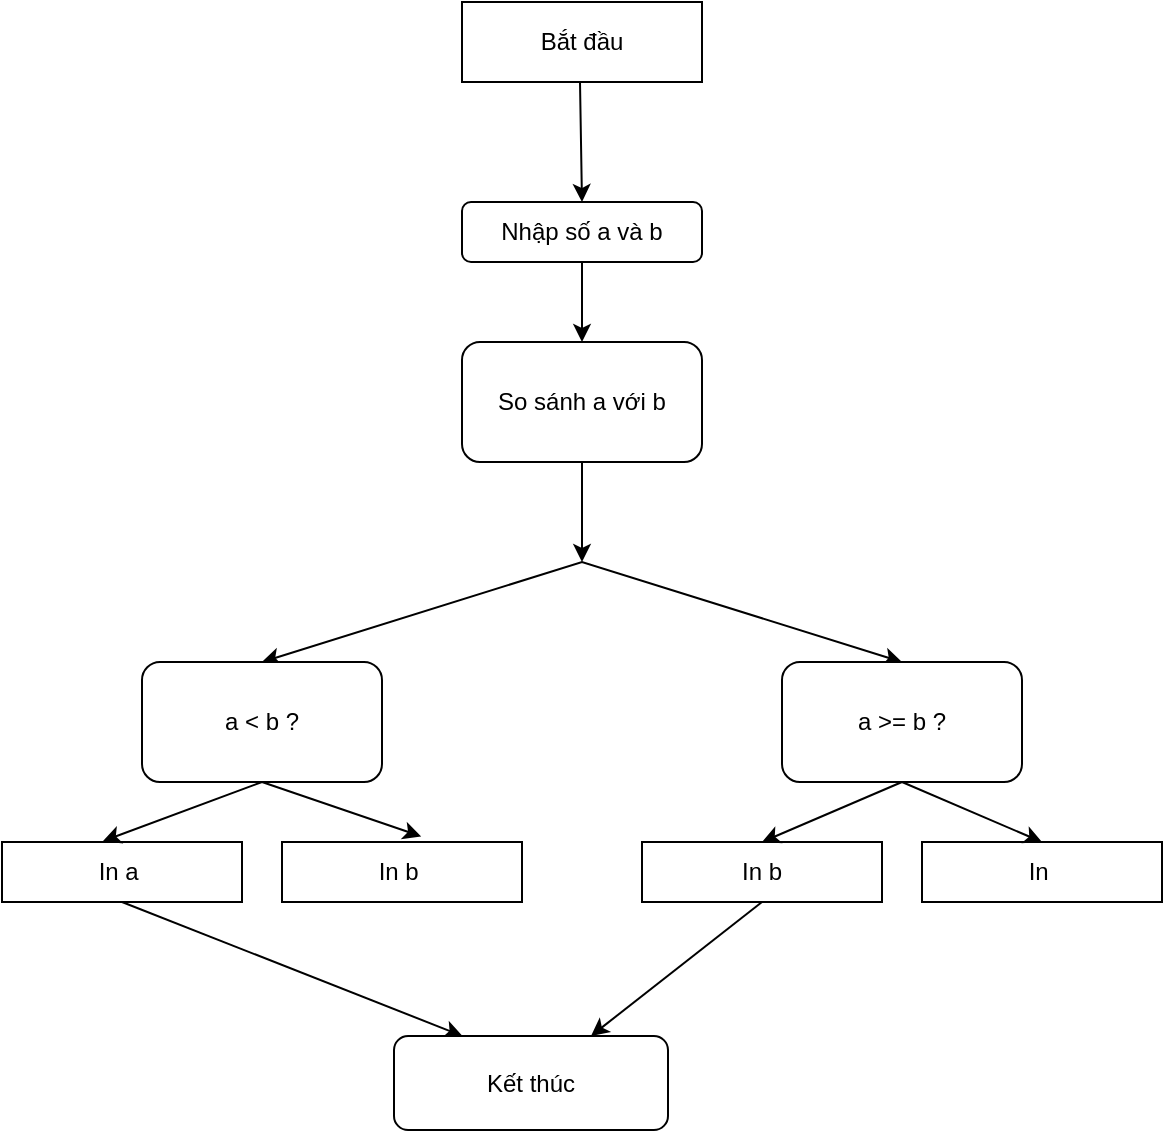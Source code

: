 <mxfile version="24.8.6">
  <diagram name="Trang-1" id="1AcIN_PpJDTRdfSxtxAr">
    <mxGraphModel grid="0" page="1" gridSize="10" guides="1" tooltips="1" connect="1" arrows="1" fold="1" pageScale="1" pageWidth="827" pageHeight="1169" math="0" shadow="0">
      <root>
        <mxCell id="0" />
        <mxCell id="1" parent="0" />
        <mxCell id="GU9HKlkLZ6-QxPpkVGX3-1" value="Bắt đầu" style="rounded=0;whiteSpace=wrap;html=1;" vertex="1" parent="1">
          <mxGeometry x="340" y="80" width="120" height="40" as="geometry" />
        </mxCell>
        <mxCell id="GU9HKlkLZ6-QxPpkVGX3-2" value="Nhập số a và b" style="rounded=1;whiteSpace=wrap;html=1;" vertex="1" parent="1">
          <mxGeometry x="340" y="180" width="120" height="30" as="geometry" />
        </mxCell>
        <mxCell id="GU9HKlkLZ6-QxPpkVGX3-3" value="" style="endArrow=classic;html=1;rounded=0;entryX=0.5;entryY=0;entryDx=0;entryDy=0;" edge="1" parent="1" target="GU9HKlkLZ6-QxPpkVGX3-2">
          <mxGeometry width="50" height="50" relative="1" as="geometry">
            <mxPoint x="400" y="120" as="sourcePoint" />
            <mxPoint x="440" y="130" as="targetPoint" />
            <Array as="points">
              <mxPoint x="399" y="120" />
            </Array>
          </mxGeometry>
        </mxCell>
        <mxCell id="GU9HKlkLZ6-QxPpkVGX3-4" value="So sánh a với b" style="rounded=1;whiteSpace=wrap;html=1;" vertex="1" parent="1">
          <mxGeometry x="340" y="250" width="120" height="60" as="geometry" />
        </mxCell>
        <mxCell id="GU9HKlkLZ6-QxPpkVGX3-5" value="" style="endArrow=classic;html=1;rounded=0;exitX=0.5;exitY=1;exitDx=0;exitDy=0;entryX=0.5;entryY=0;entryDx=0;entryDy=0;" edge="1" parent="1" source="GU9HKlkLZ6-QxPpkVGX3-2" target="GU9HKlkLZ6-QxPpkVGX3-4">
          <mxGeometry width="50" height="50" relative="1" as="geometry">
            <mxPoint x="390" y="300" as="sourcePoint" />
            <mxPoint x="440" y="250" as="targetPoint" />
          </mxGeometry>
        </mxCell>
        <mxCell id="GU9HKlkLZ6-QxPpkVGX3-6" value="" style="endArrow=classic;startArrow=classic;html=1;rounded=0;exitX=0.5;exitY=0;exitDx=0;exitDy=0;entryX=0.5;entryY=0;entryDx=0;entryDy=0;" edge="1" parent="1" source="GU9HKlkLZ6-QxPpkVGX3-8" target="GU9HKlkLZ6-QxPpkVGX3-9">
          <mxGeometry width="50" height="50" relative="1" as="geometry">
            <mxPoint x="330" y="390" as="sourcePoint" />
            <mxPoint x="475" y="390" as="targetPoint" />
            <Array as="points">
              <mxPoint x="400" y="360" />
            </Array>
          </mxGeometry>
        </mxCell>
        <mxCell id="GU9HKlkLZ6-QxPpkVGX3-7" value="" style="endArrow=classic;html=1;rounded=0;exitX=0.5;exitY=1;exitDx=0;exitDy=0;" edge="1" parent="1" source="GU9HKlkLZ6-QxPpkVGX3-4">
          <mxGeometry width="50" height="50" relative="1" as="geometry">
            <mxPoint x="370" y="370" as="sourcePoint" />
            <mxPoint x="400" y="360" as="targetPoint" />
          </mxGeometry>
        </mxCell>
        <mxCell id="GU9HKlkLZ6-QxPpkVGX3-8" value="a &amp;lt; b ?" style="rounded=1;whiteSpace=wrap;html=1;" vertex="1" parent="1">
          <mxGeometry x="180" y="410" width="120" height="60" as="geometry" />
        </mxCell>
        <mxCell id="GU9HKlkLZ6-QxPpkVGX3-9" value="a &amp;gt;= b ?" style="rounded=1;whiteSpace=wrap;html=1;" vertex="1" parent="1">
          <mxGeometry x="500" y="410" width="120" height="60" as="geometry" />
        </mxCell>
        <mxCell id="GU9HKlkLZ6-QxPpkVGX3-10" value="In a&amp;nbsp;" style="rounded=0;whiteSpace=wrap;html=1;" vertex="1" parent="1">
          <mxGeometry x="110" y="500" width="120" height="30" as="geometry" />
        </mxCell>
        <mxCell id="GU9HKlkLZ6-QxPpkVGX3-11" value="In b&amp;nbsp;" style="rounded=0;whiteSpace=wrap;html=1;" vertex="1" parent="1">
          <mxGeometry x="250" y="500" width="120" height="30" as="geometry" />
        </mxCell>
        <mxCell id="GU9HKlkLZ6-QxPpkVGX3-12" value="In b" style="rounded=0;whiteSpace=wrap;html=1;" vertex="1" parent="1">
          <mxGeometry x="430" y="500" width="120" height="30" as="geometry" />
        </mxCell>
        <mxCell id="GU9HKlkLZ6-QxPpkVGX3-13" value="In&amp;nbsp;" style="rounded=0;whiteSpace=wrap;html=1;" vertex="1" parent="1">
          <mxGeometry x="570" y="500" width="120" height="30" as="geometry" />
        </mxCell>
        <mxCell id="GU9HKlkLZ6-QxPpkVGX3-14" value="" style="endArrow=classic;html=1;rounded=0;exitX=0.5;exitY=1;exitDx=0;exitDy=0;entryX=0.58;entryY=-0.093;entryDx=0;entryDy=0;entryPerimeter=0;" edge="1" parent="1" source="GU9HKlkLZ6-QxPpkVGX3-8" target="GU9HKlkLZ6-QxPpkVGX3-11">
          <mxGeometry width="50" height="50" relative="1" as="geometry">
            <mxPoint x="300" y="490" as="sourcePoint" />
            <mxPoint x="350" y="440" as="targetPoint" />
          </mxGeometry>
        </mxCell>
        <mxCell id="GU9HKlkLZ6-QxPpkVGX3-16" value="" style="endArrow=classic;html=1;rounded=0;exitX=0.5;exitY=1;exitDx=0;exitDy=0;entryX=0.5;entryY=0;entryDx=0;entryDy=0;" edge="1" parent="1" source="GU9HKlkLZ6-QxPpkVGX3-9" target="GU9HKlkLZ6-QxPpkVGX3-13">
          <mxGeometry width="50" height="50" relative="1" as="geometry">
            <mxPoint x="610" y="490" as="sourcePoint" />
            <mxPoint x="660" y="440" as="targetPoint" />
          </mxGeometry>
        </mxCell>
        <mxCell id="GU9HKlkLZ6-QxPpkVGX3-19" value="" style="endArrow=classic;html=1;rounded=0;entryX=0.42;entryY=-0.013;entryDx=0;entryDy=0;entryPerimeter=0;exitX=0.5;exitY=1;exitDx=0;exitDy=0;" edge="1" parent="1" source="GU9HKlkLZ6-QxPpkVGX3-8" target="GU9HKlkLZ6-QxPpkVGX3-10">
          <mxGeometry width="50" height="50" relative="1" as="geometry">
            <mxPoint x="190" y="490" as="sourcePoint" />
            <mxPoint x="240" y="440" as="targetPoint" />
            <Array as="points" />
          </mxGeometry>
        </mxCell>
        <mxCell id="GU9HKlkLZ6-QxPpkVGX3-20" value="" style="endArrow=classic;html=1;rounded=0;exitX=0.5;exitY=1;exitDx=0;exitDy=0;entryX=0.5;entryY=0;entryDx=0;entryDy=0;" edge="1" parent="1" source="GU9HKlkLZ6-QxPpkVGX3-9" target="GU9HKlkLZ6-QxPpkVGX3-12">
          <mxGeometry width="50" height="50" relative="1" as="geometry">
            <mxPoint x="386" y="568" as="sourcePoint" />
            <mxPoint x="436" y="518" as="targetPoint" />
          </mxGeometry>
        </mxCell>
        <mxCell id="GU9HKlkLZ6-QxPpkVGX3-21" value="" style="endArrow=classic;html=1;rounded=0;exitX=0.5;exitY=1;exitDx=0;exitDy=0;entryX=0.25;entryY=0;entryDx=0;entryDy=0;" edge="1" parent="1" source="GU9HKlkLZ6-QxPpkVGX3-10" target="GU9HKlkLZ6-QxPpkVGX3-23">
          <mxGeometry width="50" height="50" relative="1" as="geometry">
            <mxPoint x="386" y="568" as="sourcePoint" />
            <mxPoint x="312" y="584" as="targetPoint" />
          </mxGeometry>
        </mxCell>
        <mxCell id="GU9HKlkLZ6-QxPpkVGX3-22" value="" style="endArrow=classic;html=1;rounded=0;exitX=0.5;exitY=1;exitDx=0;exitDy=0;" edge="1" parent="1" source="GU9HKlkLZ6-QxPpkVGX3-12" target="GU9HKlkLZ6-QxPpkVGX3-23">
          <mxGeometry width="50" height="50" relative="1" as="geometry">
            <mxPoint x="402" y="578" as="sourcePoint" />
            <mxPoint x="544" y="632" as="targetPoint" />
          </mxGeometry>
        </mxCell>
        <mxCell id="GU9HKlkLZ6-QxPpkVGX3-23" value="Kết thúc" style="rounded=1;whiteSpace=wrap;html=1;" vertex="1" parent="1">
          <mxGeometry x="306" y="597" width="137" height="47" as="geometry" />
        </mxCell>
      </root>
    </mxGraphModel>
  </diagram>
</mxfile>
